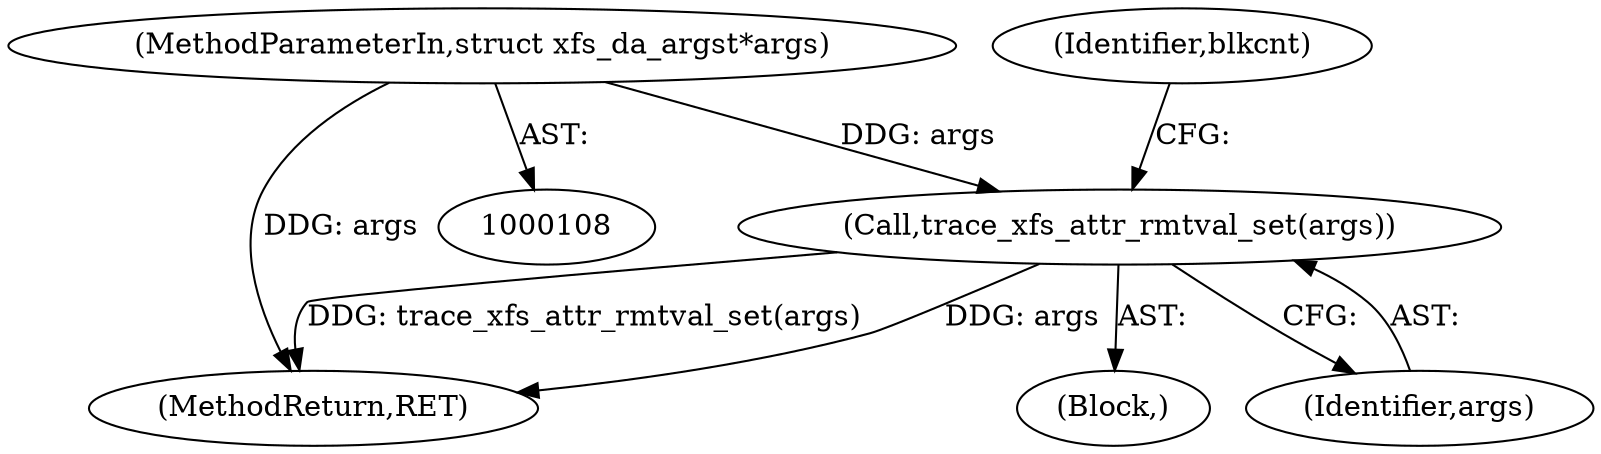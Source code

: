 digraph "0_linux_8275cdd0e7ac550dcce2b3ef6d2fb3b808c1ae59_9@pointer" {
"1000143" [label="(Call,trace_xfs_attr_rmtval_set(args))"];
"1000109" [label="(MethodParameterIn,struct xfs_da_args\t*args)"];
"1000449" [label="(MethodReturn,RET)"];
"1000146" [label="(Identifier,blkcnt)"];
"1000143" [label="(Call,trace_xfs_attr_rmtval_set(args))"];
"1000110" [label="(Block,)"];
"1000109" [label="(MethodParameterIn,struct xfs_da_args\t*args)"];
"1000144" [label="(Identifier,args)"];
"1000143" -> "1000110"  [label="AST: "];
"1000143" -> "1000144"  [label="CFG: "];
"1000144" -> "1000143"  [label="AST: "];
"1000146" -> "1000143"  [label="CFG: "];
"1000143" -> "1000449"  [label="DDG: args"];
"1000143" -> "1000449"  [label="DDG: trace_xfs_attr_rmtval_set(args)"];
"1000109" -> "1000143"  [label="DDG: args"];
"1000109" -> "1000108"  [label="AST: "];
"1000109" -> "1000449"  [label="DDG: args"];
}

